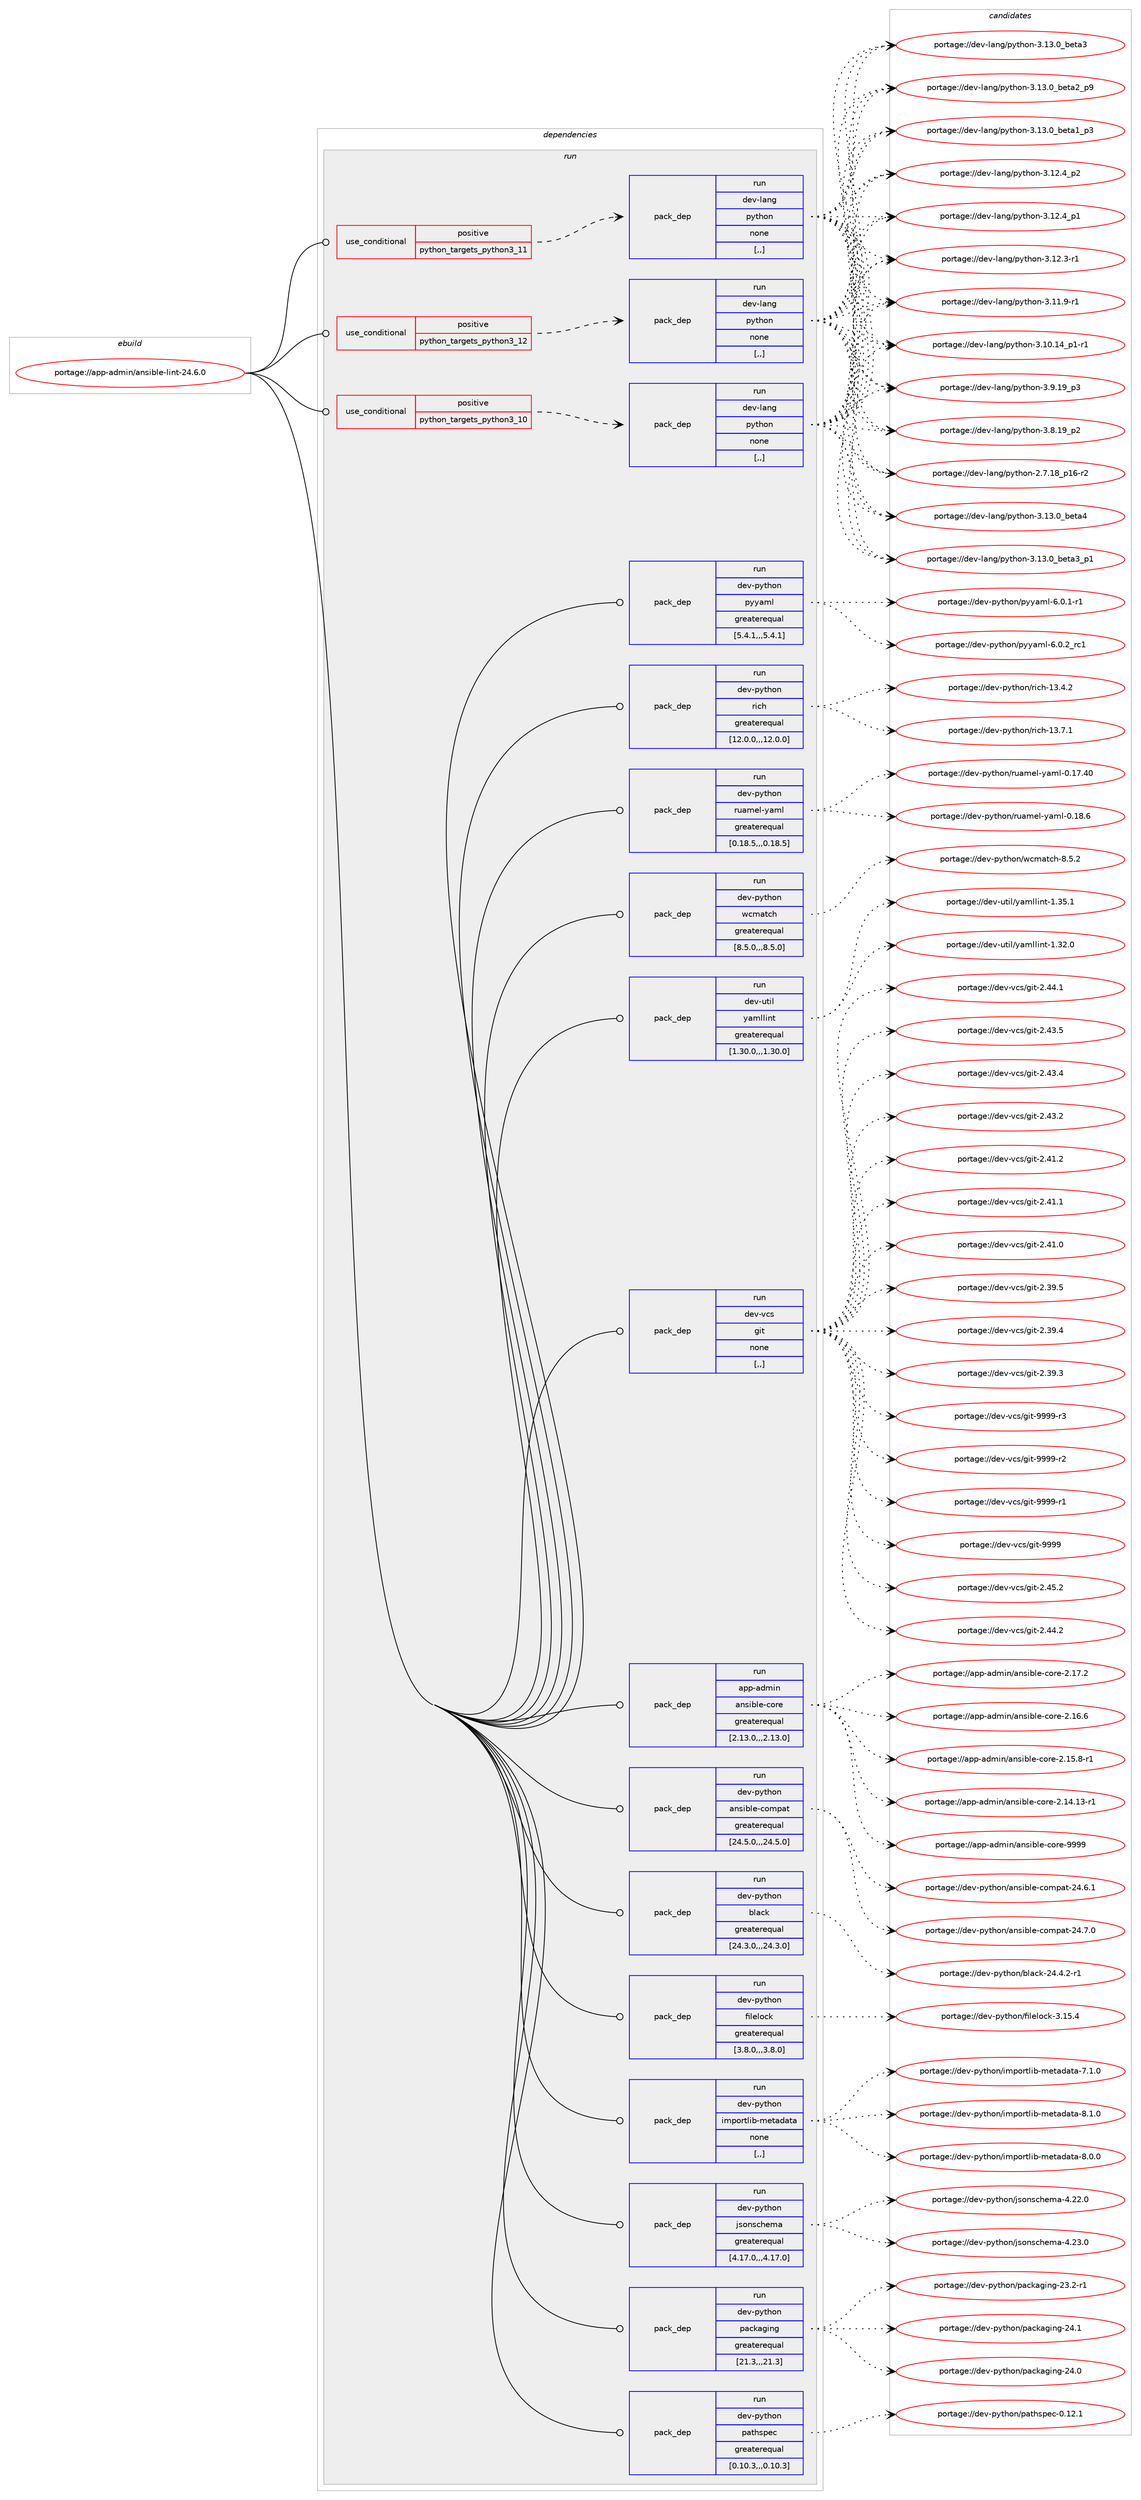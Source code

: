 digraph prolog {

# *************
# Graph options
# *************

newrank=true;
concentrate=true;
compound=true;
graph [rankdir=LR,fontname=Helvetica,fontsize=10,ranksep=1.5];#, ranksep=2.5, nodesep=0.2];
edge  [arrowhead=vee];
node  [fontname=Helvetica,fontsize=10];

# **********
# The ebuild
# **********

subgraph cluster_leftcol {
color=gray;
label=<<i>ebuild</i>>;
id [label="portage://app-admin/ansible-lint-24.6.0", color=red, width=4, href="../app-admin/ansible-lint-24.6.0.svg"];
}

# ****************
# The dependencies
# ****************

subgraph cluster_midcol {
color=gray;
label=<<i>dependencies</i>>;
subgraph cluster_compile {
fillcolor="#eeeeee";
style=filled;
label=<<i>compile</i>>;
}
subgraph cluster_compileandrun {
fillcolor="#eeeeee";
style=filled;
label=<<i>compile and run</i>>;
}
subgraph cluster_run {
fillcolor="#eeeeee";
style=filled;
label=<<i>run</i>>;
subgraph cond238 {
dependency1382 [label=<<TABLE BORDER="0" CELLBORDER="1" CELLSPACING="0" CELLPADDING="4"><TR><TD ROWSPAN="3" CELLPADDING="10">use_conditional</TD></TR><TR><TD>positive</TD></TR><TR><TD>python_targets_python3_10</TD></TR></TABLE>>, shape=none, color=red];
subgraph pack1141 {
dependency1383 [label=<<TABLE BORDER="0" CELLBORDER="1" CELLSPACING="0" CELLPADDING="4" WIDTH="220"><TR><TD ROWSPAN="6" CELLPADDING="30">pack_dep</TD></TR><TR><TD WIDTH="110">run</TD></TR><TR><TD>dev-lang</TD></TR><TR><TD>python</TD></TR><TR><TD>none</TD></TR><TR><TD>[,,]</TD></TR></TABLE>>, shape=none, color=blue];
}
dependency1382:e -> dependency1383:w [weight=20,style="dashed",arrowhead="vee"];
}
id:e -> dependency1382:w [weight=20,style="solid",arrowhead="odot"];
subgraph cond239 {
dependency1384 [label=<<TABLE BORDER="0" CELLBORDER="1" CELLSPACING="0" CELLPADDING="4"><TR><TD ROWSPAN="3" CELLPADDING="10">use_conditional</TD></TR><TR><TD>positive</TD></TR><TR><TD>python_targets_python3_11</TD></TR></TABLE>>, shape=none, color=red];
subgraph pack1142 {
dependency1385 [label=<<TABLE BORDER="0" CELLBORDER="1" CELLSPACING="0" CELLPADDING="4" WIDTH="220"><TR><TD ROWSPAN="6" CELLPADDING="30">pack_dep</TD></TR><TR><TD WIDTH="110">run</TD></TR><TR><TD>dev-lang</TD></TR><TR><TD>python</TD></TR><TR><TD>none</TD></TR><TR><TD>[,,]</TD></TR></TABLE>>, shape=none, color=blue];
}
dependency1384:e -> dependency1385:w [weight=20,style="dashed",arrowhead="vee"];
}
id:e -> dependency1384:w [weight=20,style="solid",arrowhead="odot"];
subgraph cond240 {
dependency1386 [label=<<TABLE BORDER="0" CELLBORDER="1" CELLSPACING="0" CELLPADDING="4"><TR><TD ROWSPAN="3" CELLPADDING="10">use_conditional</TD></TR><TR><TD>positive</TD></TR><TR><TD>python_targets_python3_12</TD></TR></TABLE>>, shape=none, color=red];
subgraph pack1143 {
dependency1387 [label=<<TABLE BORDER="0" CELLBORDER="1" CELLSPACING="0" CELLPADDING="4" WIDTH="220"><TR><TD ROWSPAN="6" CELLPADDING="30">pack_dep</TD></TR><TR><TD WIDTH="110">run</TD></TR><TR><TD>dev-lang</TD></TR><TR><TD>python</TD></TR><TR><TD>none</TD></TR><TR><TD>[,,]</TD></TR></TABLE>>, shape=none, color=blue];
}
dependency1386:e -> dependency1387:w [weight=20,style="dashed",arrowhead="vee"];
}
id:e -> dependency1386:w [weight=20,style="solid",arrowhead="odot"];
subgraph pack1144 {
dependency1388 [label=<<TABLE BORDER="0" CELLBORDER="1" CELLSPACING="0" CELLPADDING="4" WIDTH="220"><TR><TD ROWSPAN="6" CELLPADDING="30">pack_dep</TD></TR><TR><TD WIDTH="110">run</TD></TR><TR><TD>app-admin</TD></TR><TR><TD>ansible-core</TD></TR><TR><TD>greaterequal</TD></TR><TR><TD>[2.13.0,,,2.13.0]</TD></TR></TABLE>>, shape=none, color=blue];
}
id:e -> dependency1388:w [weight=20,style="solid",arrowhead="odot"];
subgraph pack1145 {
dependency1389 [label=<<TABLE BORDER="0" CELLBORDER="1" CELLSPACING="0" CELLPADDING="4" WIDTH="220"><TR><TD ROWSPAN="6" CELLPADDING="30">pack_dep</TD></TR><TR><TD WIDTH="110">run</TD></TR><TR><TD>dev-python</TD></TR><TR><TD>ansible-compat</TD></TR><TR><TD>greaterequal</TD></TR><TR><TD>[24.5.0,,,24.5.0]</TD></TR></TABLE>>, shape=none, color=blue];
}
id:e -> dependency1389:w [weight=20,style="solid",arrowhead="odot"];
subgraph pack1146 {
dependency1390 [label=<<TABLE BORDER="0" CELLBORDER="1" CELLSPACING="0" CELLPADDING="4" WIDTH="220"><TR><TD ROWSPAN="6" CELLPADDING="30">pack_dep</TD></TR><TR><TD WIDTH="110">run</TD></TR><TR><TD>dev-python</TD></TR><TR><TD>black</TD></TR><TR><TD>greaterequal</TD></TR><TR><TD>[24.3.0,,,24.3.0]</TD></TR></TABLE>>, shape=none, color=blue];
}
id:e -> dependency1390:w [weight=20,style="solid",arrowhead="odot"];
subgraph pack1147 {
dependency1391 [label=<<TABLE BORDER="0" CELLBORDER="1" CELLSPACING="0" CELLPADDING="4" WIDTH="220"><TR><TD ROWSPAN="6" CELLPADDING="30">pack_dep</TD></TR><TR><TD WIDTH="110">run</TD></TR><TR><TD>dev-python</TD></TR><TR><TD>filelock</TD></TR><TR><TD>greaterequal</TD></TR><TR><TD>[3.8.0,,,3.8.0]</TD></TR></TABLE>>, shape=none, color=blue];
}
id:e -> dependency1391:w [weight=20,style="solid",arrowhead="odot"];
subgraph pack1148 {
dependency1392 [label=<<TABLE BORDER="0" CELLBORDER="1" CELLSPACING="0" CELLPADDING="4" WIDTH="220"><TR><TD ROWSPAN="6" CELLPADDING="30">pack_dep</TD></TR><TR><TD WIDTH="110">run</TD></TR><TR><TD>dev-python</TD></TR><TR><TD>importlib-metadata</TD></TR><TR><TD>none</TD></TR><TR><TD>[,,]</TD></TR></TABLE>>, shape=none, color=blue];
}
id:e -> dependency1392:w [weight=20,style="solid",arrowhead="odot"];
subgraph pack1149 {
dependency1393 [label=<<TABLE BORDER="0" CELLBORDER="1" CELLSPACING="0" CELLPADDING="4" WIDTH="220"><TR><TD ROWSPAN="6" CELLPADDING="30">pack_dep</TD></TR><TR><TD WIDTH="110">run</TD></TR><TR><TD>dev-python</TD></TR><TR><TD>jsonschema</TD></TR><TR><TD>greaterequal</TD></TR><TR><TD>[4.17.0,,,4.17.0]</TD></TR></TABLE>>, shape=none, color=blue];
}
id:e -> dependency1393:w [weight=20,style="solid",arrowhead="odot"];
subgraph pack1150 {
dependency1394 [label=<<TABLE BORDER="0" CELLBORDER="1" CELLSPACING="0" CELLPADDING="4" WIDTH="220"><TR><TD ROWSPAN="6" CELLPADDING="30">pack_dep</TD></TR><TR><TD WIDTH="110">run</TD></TR><TR><TD>dev-python</TD></TR><TR><TD>packaging</TD></TR><TR><TD>greaterequal</TD></TR><TR><TD>[21.3,,,21.3]</TD></TR></TABLE>>, shape=none, color=blue];
}
id:e -> dependency1394:w [weight=20,style="solid",arrowhead="odot"];
subgraph pack1151 {
dependency1395 [label=<<TABLE BORDER="0" CELLBORDER="1" CELLSPACING="0" CELLPADDING="4" WIDTH="220"><TR><TD ROWSPAN="6" CELLPADDING="30">pack_dep</TD></TR><TR><TD WIDTH="110">run</TD></TR><TR><TD>dev-python</TD></TR><TR><TD>pathspec</TD></TR><TR><TD>greaterequal</TD></TR><TR><TD>[0.10.3,,,0.10.3]</TD></TR></TABLE>>, shape=none, color=blue];
}
id:e -> dependency1395:w [weight=20,style="solid",arrowhead="odot"];
subgraph pack1152 {
dependency1396 [label=<<TABLE BORDER="0" CELLBORDER="1" CELLSPACING="0" CELLPADDING="4" WIDTH="220"><TR><TD ROWSPAN="6" CELLPADDING="30">pack_dep</TD></TR><TR><TD WIDTH="110">run</TD></TR><TR><TD>dev-python</TD></TR><TR><TD>pyyaml</TD></TR><TR><TD>greaterequal</TD></TR><TR><TD>[5.4.1,,,5.4.1]</TD></TR></TABLE>>, shape=none, color=blue];
}
id:e -> dependency1396:w [weight=20,style="solid",arrowhead="odot"];
subgraph pack1153 {
dependency1397 [label=<<TABLE BORDER="0" CELLBORDER="1" CELLSPACING="0" CELLPADDING="4" WIDTH="220"><TR><TD ROWSPAN="6" CELLPADDING="30">pack_dep</TD></TR><TR><TD WIDTH="110">run</TD></TR><TR><TD>dev-python</TD></TR><TR><TD>rich</TD></TR><TR><TD>greaterequal</TD></TR><TR><TD>[12.0.0,,,12.0.0]</TD></TR></TABLE>>, shape=none, color=blue];
}
id:e -> dependency1397:w [weight=20,style="solid",arrowhead="odot"];
subgraph pack1154 {
dependency1398 [label=<<TABLE BORDER="0" CELLBORDER="1" CELLSPACING="0" CELLPADDING="4" WIDTH="220"><TR><TD ROWSPAN="6" CELLPADDING="30">pack_dep</TD></TR><TR><TD WIDTH="110">run</TD></TR><TR><TD>dev-python</TD></TR><TR><TD>ruamel-yaml</TD></TR><TR><TD>greaterequal</TD></TR><TR><TD>[0.18.5,,,0.18.5]</TD></TR></TABLE>>, shape=none, color=blue];
}
id:e -> dependency1398:w [weight=20,style="solid",arrowhead="odot"];
subgraph pack1155 {
dependency1399 [label=<<TABLE BORDER="0" CELLBORDER="1" CELLSPACING="0" CELLPADDING="4" WIDTH="220"><TR><TD ROWSPAN="6" CELLPADDING="30">pack_dep</TD></TR><TR><TD WIDTH="110">run</TD></TR><TR><TD>dev-python</TD></TR><TR><TD>wcmatch</TD></TR><TR><TD>greaterequal</TD></TR><TR><TD>[8.5.0,,,8.5.0]</TD></TR></TABLE>>, shape=none, color=blue];
}
id:e -> dependency1399:w [weight=20,style="solid",arrowhead="odot"];
subgraph pack1156 {
dependency1400 [label=<<TABLE BORDER="0" CELLBORDER="1" CELLSPACING="0" CELLPADDING="4" WIDTH="220"><TR><TD ROWSPAN="6" CELLPADDING="30">pack_dep</TD></TR><TR><TD WIDTH="110">run</TD></TR><TR><TD>dev-util</TD></TR><TR><TD>yamllint</TD></TR><TR><TD>greaterequal</TD></TR><TR><TD>[1.30.0,,,1.30.0]</TD></TR></TABLE>>, shape=none, color=blue];
}
id:e -> dependency1400:w [weight=20,style="solid",arrowhead="odot"];
subgraph pack1157 {
dependency1401 [label=<<TABLE BORDER="0" CELLBORDER="1" CELLSPACING="0" CELLPADDING="4" WIDTH="220"><TR><TD ROWSPAN="6" CELLPADDING="30">pack_dep</TD></TR><TR><TD WIDTH="110">run</TD></TR><TR><TD>dev-vcs</TD></TR><TR><TD>git</TD></TR><TR><TD>none</TD></TR><TR><TD>[,,]</TD></TR></TABLE>>, shape=none, color=blue];
}
id:e -> dependency1401:w [weight=20,style="solid",arrowhead="odot"];
}
}

# **************
# The candidates
# **************

subgraph cluster_choices {
rank=same;
color=gray;
label=<<i>candidates</i>>;

subgraph choice1141 {
color=black;
nodesep=1;
choice1001011184510897110103471121211161041111104551464951464895981011169752 [label="portage://dev-lang/python-3.13.0_beta4", color=red, width=4,href="../dev-lang/python-3.13.0_beta4.svg"];
choice10010111845108971101034711212111610411111045514649514648959810111697519511249 [label="portage://dev-lang/python-3.13.0_beta3_p1", color=red, width=4,href="../dev-lang/python-3.13.0_beta3_p1.svg"];
choice1001011184510897110103471121211161041111104551464951464895981011169751 [label="portage://dev-lang/python-3.13.0_beta3", color=red, width=4,href="../dev-lang/python-3.13.0_beta3.svg"];
choice10010111845108971101034711212111610411111045514649514648959810111697509511257 [label="portage://dev-lang/python-3.13.0_beta2_p9", color=red, width=4,href="../dev-lang/python-3.13.0_beta2_p9.svg"];
choice10010111845108971101034711212111610411111045514649514648959810111697499511251 [label="portage://dev-lang/python-3.13.0_beta1_p3", color=red, width=4,href="../dev-lang/python-3.13.0_beta1_p3.svg"];
choice100101118451089711010347112121116104111110455146495046529511250 [label="portage://dev-lang/python-3.12.4_p2", color=red, width=4,href="../dev-lang/python-3.12.4_p2.svg"];
choice100101118451089711010347112121116104111110455146495046529511249 [label="portage://dev-lang/python-3.12.4_p1", color=red, width=4,href="../dev-lang/python-3.12.4_p1.svg"];
choice100101118451089711010347112121116104111110455146495046514511449 [label="portage://dev-lang/python-3.12.3-r1", color=red, width=4,href="../dev-lang/python-3.12.3-r1.svg"];
choice100101118451089711010347112121116104111110455146494946574511449 [label="portage://dev-lang/python-3.11.9-r1", color=red, width=4,href="../dev-lang/python-3.11.9-r1.svg"];
choice100101118451089711010347112121116104111110455146494846495295112494511449 [label="portage://dev-lang/python-3.10.14_p1-r1", color=red, width=4,href="../dev-lang/python-3.10.14_p1-r1.svg"];
choice100101118451089711010347112121116104111110455146574649579511251 [label="portage://dev-lang/python-3.9.19_p3", color=red, width=4,href="../dev-lang/python-3.9.19_p3.svg"];
choice100101118451089711010347112121116104111110455146564649579511250 [label="portage://dev-lang/python-3.8.19_p2", color=red, width=4,href="../dev-lang/python-3.8.19_p2.svg"];
choice100101118451089711010347112121116104111110455046554649569511249544511450 [label="portage://dev-lang/python-2.7.18_p16-r2", color=red, width=4,href="../dev-lang/python-2.7.18_p16-r2.svg"];
dependency1383:e -> choice1001011184510897110103471121211161041111104551464951464895981011169752:w [style=dotted,weight="100"];
dependency1383:e -> choice10010111845108971101034711212111610411111045514649514648959810111697519511249:w [style=dotted,weight="100"];
dependency1383:e -> choice1001011184510897110103471121211161041111104551464951464895981011169751:w [style=dotted,weight="100"];
dependency1383:e -> choice10010111845108971101034711212111610411111045514649514648959810111697509511257:w [style=dotted,weight="100"];
dependency1383:e -> choice10010111845108971101034711212111610411111045514649514648959810111697499511251:w [style=dotted,weight="100"];
dependency1383:e -> choice100101118451089711010347112121116104111110455146495046529511250:w [style=dotted,weight="100"];
dependency1383:e -> choice100101118451089711010347112121116104111110455146495046529511249:w [style=dotted,weight="100"];
dependency1383:e -> choice100101118451089711010347112121116104111110455146495046514511449:w [style=dotted,weight="100"];
dependency1383:e -> choice100101118451089711010347112121116104111110455146494946574511449:w [style=dotted,weight="100"];
dependency1383:e -> choice100101118451089711010347112121116104111110455146494846495295112494511449:w [style=dotted,weight="100"];
dependency1383:e -> choice100101118451089711010347112121116104111110455146574649579511251:w [style=dotted,weight="100"];
dependency1383:e -> choice100101118451089711010347112121116104111110455146564649579511250:w [style=dotted,weight="100"];
dependency1383:e -> choice100101118451089711010347112121116104111110455046554649569511249544511450:w [style=dotted,weight="100"];
}
subgraph choice1142 {
color=black;
nodesep=1;
choice1001011184510897110103471121211161041111104551464951464895981011169752 [label="portage://dev-lang/python-3.13.0_beta4", color=red, width=4,href="../dev-lang/python-3.13.0_beta4.svg"];
choice10010111845108971101034711212111610411111045514649514648959810111697519511249 [label="portage://dev-lang/python-3.13.0_beta3_p1", color=red, width=4,href="../dev-lang/python-3.13.0_beta3_p1.svg"];
choice1001011184510897110103471121211161041111104551464951464895981011169751 [label="portage://dev-lang/python-3.13.0_beta3", color=red, width=4,href="../dev-lang/python-3.13.0_beta3.svg"];
choice10010111845108971101034711212111610411111045514649514648959810111697509511257 [label="portage://dev-lang/python-3.13.0_beta2_p9", color=red, width=4,href="../dev-lang/python-3.13.0_beta2_p9.svg"];
choice10010111845108971101034711212111610411111045514649514648959810111697499511251 [label="portage://dev-lang/python-3.13.0_beta1_p3", color=red, width=4,href="../dev-lang/python-3.13.0_beta1_p3.svg"];
choice100101118451089711010347112121116104111110455146495046529511250 [label="portage://dev-lang/python-3.12.4_p2", color=red, width=4,href="../dev-lang/python-3.12.4_p2.svg"];
choice100101118451089711010347112121116104111110455146495046529511249 [label="portage://dev-lang/python-3.12.4_p1", color=red, width=4,href="../dev-lang/python-3.12.4_p1.svg"];
choice100101118451089711010347112121116104111110455146495046514511449 [label="portage://dev-lang/python-3.12.3-r1", color=red, width=4,href="../dev-lang/python-3.12.3-r1.svg"];
choice100101118451089711010347112121116104111110455146494946574511449 [label="portage://dev-lang/python-3.11.9-r1", color=red, width=4,href="../dev-lang/python-3.11.9-r1.svg"];
choice100101118451089711010347112121116104111110455146494846495295112494511449 [label="portage://dev-lang/python-3.10.14_p1-r1", color=red, width=4,href="../dev-lang/python-3.10.14_p1-r1.svg"];
choice100101118451089711010347112121116104111110455146574649579511251 [label="portage://dev-lang/python-3.9.19_p3", color=red, width=4,href="../dev-lang/python-3.9.19_p3.svg"];
choice100101118451089711010347112121116104111110455146564649579511250 [label="portage://dev-lang/python-3.8.19_p2", color=red, width=4,href="../dev-lang/python-3.8.19_p2.svg"];
choice100101118451089711010347112121116104111110455046554649569511249544511450 [label="portage://dev-lang/python-2.7.18_p16-r2", color=red, width=4,href="../dev-lang/python-2.7.18_p16-r2.svg"];
dependency1385:e -> choice1001011184510897110103471121211161041111104551464951464895981011169752:w [style=dotted,weight="100"];
dependency1385:e -> choice10010111845108971101034711212111610411111045514649514648959810111697519511249:w [style=dotted,weight="100"];
dependency1385:e -> choice1001011184510897110103471121211161041111104551464951464895981011169751:w [style=dotted,weight="100"];
dependency1385:e -> choice10010111845108971101034711212111610411111045514649514648959810111697509511257:w [style=dotted,weight="100"];
dependency1385:e -> choice10010111845108971101034711212111610411111045514649514648959810111697499511251:w [style=dotted,weight="100"];
dependency1385:e -> choice100101118451089711010347112121116104111110455146495046529511250:w [style=dotted,weight="100"];
dependency1385:e -> choice100101118451089711010347112121116104111110455146495046529511249:w [style=dotted,weight="100"];
dependency1385:e -> choice100101118451089711010347112121116104111110455146495046514511449:w [style=dotted,weight="100"];
dependency1385:e -> choice100101118451089711010347112121116104111110455146494946574511449:w [style=dotted,weight="100"];
dependency1385:e -> choice100101118451089711010347112121116104111110455146494846495295112494511449:w [style=dotted,weight="100"];
dependency1385:e -> choice100101118451089711010347112121116104111110455146574649579511251:w [style=dotted,weight="100"];
dependency1385:e -> choice100101118451089711010347112121116104111110455146564649579511250:w [style=dotted,weight="100"];
dependency1385:e -> choice100101118451089711010347112121116104111110455046554649569511249544511450:w [style=dotted,weight="100"];
}
subgraph choice1143 {
color=black;
nodesep=1;
choice1001011184510897110103471121211161041111104551464951464895981011169752 [label="portage://dev-lang/python-3.13.0_beta4", color=red, width=4,href="../dev-lang/python-3.13.0_beta4.svg"];
choice10010111845108971101034711212111610411111045514649514648959810111697519511249 [label="portage://dev-lang/python-3.13.0_beta3_p1", color=red, width=4,href="../dev-lang/python-3.13.0_beta3_p1.svg"];
choice1001011184510897110103471121211161041111104551464951464895981011169751 [label="portage://dev-lang/python-3.13.0_beta3", color=red, width=4,href="../dev-lang/python-3.13.0_beta3.svg"];
choice10010111845108971101034711212111610411111045514649514648959810111697509511257 [label="portage://dev-lang/python-3.13.0_beta2_p9", color=red, width=4,href="../dev-lang/python-3.13.0_beta2_p9.svg"];
choice10010111845108971101034711212111610411111045514649514648959810111697499511251 [label="portage://dev-lang/python-3.13.0_beta1_p3", color=red, width=4,href="../dev-lang/python-3.13.0_beta1_p3.svg"];
choice100101118451089711010347112121116104111110455146495046529511250 [label="portage://dev-lang/python-3.12.4_p2", color=red, width=4,href="../dev-lang/python-3.12.4_p2.svg"];
choice100101118451089711010347112121116104111110455146495046529511249 [label="portage://dev-lang/python-3.12.4_p1", color=red, width=4,href="../dev-lang/python-3.12.4_p1.svg"];
choice100101118451089711010347112121116104111110455146495046514511449 [label="portage://dev-lang/python-3.12.3-r1", color=red, width=4,href="../dev-lang/python-3.12.3-r1.svg"];
choice100101118451089711010347112121116104111110455146494946574511449 [label="portage://dev-lang/python-3.11.9-r1", color=red, width=4,href="../dev-lang/python-3.11.9-r1.svg"];
choice100101118451089711010347112121116104111110455146494846495295112494511449 [label="portage://dev-lang/python-3.10.14_p1-r1", color=red, width=4,href="../dev-lang/python-3.10.14_p1-r1.svg"];
choice100101118451089711010347112121116104111110455146574649579511251 [label="portage://dev-lang/python-3.9.19_p3", color=red, width=4,href="../dev-lang/python-3.9.19_p3.svg"];
choice100101118451089711010347112121116104111110455146564649579511250 [label="portage://dev-lang/python-3.8.19_p2", color=red, width=4,href="../dev-lang/python-3.8.19_p2.svg"];
choice100101118451089711010347112121116104111110455046554649569511249544511450 [label="portage://dev-lang/python-2.7.18_p16-r2", color=red, width=4,href="../dev-lang/python-2.7.18_p16-r2.svg"];
dependency1387:e -> choice1001011184510897110103471121211161041111104551464951464895981011169752:w [style=dotted,weight="100"];
dependency1387:e -> choice10010111845108971101034711212111610411111045514649514648959810111697519511249:w [style=dotted,weight="100"];
dependency1387:e -> choice1001011184510897110103471121211161041111104551464951464895981011169751:w [style=dotted,weight="100"];
dependency1387:e -> choice10010111845108971101034711212111610411111045514649514648959810111697509511257:w [style=dotted,weight="100"];
dependency1387:e -> choice10010111845108971101034711212111610411111045514649514648959810111697499511251:w [style=dotted,weight="100"];
dependency1387:e -> choice100101118451089711010347112121116104111110455146495046529511250:w [style=dotted,weight="100"];
dependency1387:e -> choice100101118451089711010347112121116104111110455146495046529511249:w [style=dotted,weight="100"];
dependency1387:e -> choice100101118451089711010347112121116104111110455146495046514511449:w [style=dotted,weight="100"];
dependency1387:e -> choice100101118451089711010347112121116104111110455146494946574511449:w [style=dotted,weight="100"];
dependency1387:e -> choice100101118451089711010347112121116104111110455146494846495295112494511449:w [style=dotted,weight="100"];
dependency1387:e -> choice100101118451089711010347112121116104111110455146574649579511251:w [style=dotted,weight="100"];
dependency1387:e -> choice100101118451089711010347112121116104111110455146564649579511250:w [style=dotted,weight="100"];
dependency1387:e -> choice100101118451089711010347112121116104111110455046554649569511249544511450:w [style=dotted,weight="100"];
}
subgraph choice1144 {
color=black;
nodesep=1;
choice97112112459710010910511047971101151059810810145991111141014557575757 [label="portage://app-admin/ansible-core-9999", color=red, width=4,href="../app-admin/ansible-core-9999.svg"];
choice971121124597100109105110479711011510598108101459911111410145504649554650 [label="portage://app-admin/ansible-core-2.17.2", color=red, width=4,href="../app-admin/ansible-core-2.17.2.svg"];
choice971121124597100109105110479711011510598108101459911111410145504649544654 [label="portage://app-admin/ansible-core-2.16.6", color=red, width=4,href="../app-admin/ansible-core-2.16.6.svg"];
choice9711211245971001091051104797110115105981081014599111114101455046495346564511449 [label="portage://app-admin/ansible-core-2.15.8-r1", color=red, width=4,href="../app-admin/ansible-core-2.15.8-r1.svg"];
choice971121124597100109105110479711011510598108101459911111410145504649524649514511449 [label="portage://app-admin/ansible-core-2.14.13-r1", color=red, width=4,href="../app-admin/ansible-core-2.14.13-r1.svg"];
dependency1388:e -> choice97112112459710010910511047971101151059810810145991111141014557575757:w [style=dotted,weight="100"];
dependency1388:e -> choice971121124597100109105110479711011510598108101459911111410145504649554650:w [style=dotted,weight="100"];
dependency1388:e -> choice971121124597100109105110479711011510598108101459911111410145504649544654:w [style=dotted,weight="100"];
dependency1388:e -> choice9711211245971001091051104797110115105981081014599111114101455046495346564511449:w [style=dotted,weight="100"];
dependency1388:e -> choice971121124597100109105110479711011510598108101459911111410145504649524649514511449:w [style=dotted,weight="100"];
}
subgraph choice1145 {
color=black;
nodesep=1;
choice1001011184511212111610411111047971101151059810810145991111091129711645505246554648 [label="portage://dev-python/ansible-compat-24.7.0", color=red, width=4,href="../dev-python/ansible-compat-24.7.0.svg"];
choice1001011184511212111610411111047971101151059810810145991111091129711645505246544649 [label="portage://dev-python/ansible-compat-24.6.1", color=red, width=4,href="../dev-python/ansible-compat-24.6.1.svg"];
dependency1389:e -> choice1001011184511212111610411111047971101151059810810145991111091129711645505246554648:w [style=dotted,weight="100"];
dependency1389:e -> choice1001011184511212111610411111047971101151059810810145991111091129711645505246544649:w [style=dotted,weight="100"];
}
subgraph choice1146 {
color=black;
nodesep=1;
choice1001011184511212111610411111047981089799107455052465246504511449 [label="portage://dev-python/black-24.4.2-r1", color=red, width=4,href="../dev-python/black-24.4.2-r1.svg"];
dependency1390:e -> choice1001011184511212111610411111047981089799107455052465246504511449:w [style=dotted,weight="100"];
}
subgraph choice1147 {
color=black;
nodesep=1;
choice10010111845112121116104111110471021051081011081119910745514649534652 [label="portage://dev-python/filelock-3.15.4", color=red, width=4,href="../dev-python/filelock-3.15.4.svg"];
dependency1391:e -> choice10010111845112121116104111110471021051081011081119910745514649534652:w [style=dotted,weight="100"];
}
subgraph choice1148 {
color=black;
nodesep=1;
choice10010111845112121116104111110471051091121111141161081059845109101116971009711697455646494648 [label="portage://dev-python/importlib-metadata-8.1.0", color=red, width=4,href="../dev-python/importlib-metadata-8.1.0.svg"];
choice10010111845112121116104111110471051091121111141161081059845109101116971009711697455646484648 [label="portage://dev-python/importlib-metadata-8.0.0", color=red, width=4,href="../dev-python/importlib-metadata-8.0.0.svg"];
choice10010111845112121116104111110471051091121111141161081059845109101116971009711697455546494648 [label="portage://dev-python/importlib-metadata-7.1.0", color=red, width=4,href="../dev-python/importlib-metadata-7.1.0.svg"];
dependency1392:e -> choice10010111845112121116104111110471051091121111141161081059845109101116971009711697455646494648:w [style=dotted,weight="100"];
dependency1392:e -> choice10010111845112121116104111110471051091121111141161081059845109101116971009711697455646484648:w [style=dotted,weight="100"];
dependency1392:e -> choice10010111845112121116104111110471051091121111141161081059845109101116971009711697455546494648:w [style=dotted,weight="100"];
}
subgraph choice1149 {
color=black;
nodesep=1;
choice1001011184511212111610411111047106115111110115991041011099745524650514648 [label="portage://dev-python/jsonschema-4.23.0", color=red, width=4,href="../dev-python/jsonschema-4.23.0.svg"];
choice1001011184511212111610411111047106115111110115991041011099745524650504648 [label="portage://dev-python/jsonschema-4.22.0", color=red, width=4,href="../dev-python/jsonschema-4.22.0.svg"];
dependency1393:e -> choice1001011184511212111610411111047106115111110115991041011099745524650514648:w [style=dotted,weight="100"];
dependency1393:e -> choice1001011184511212111610411111047106115111110115991041011099745524650504648:w [style=dotted,weight="100"];
}
subgraph choice1150 {
color=black;
nodesep=1;
choice10010111845112121116104111110471129799107971031051101034550524649 [label="portage://dev-python/packaging-24.1", color=red, width=4,href="../dev-python/packaging-24.1.svg"];
choice10010111845112121116104111110471129799107971031051101034550524648 [label="portage://dev-python/packaging-24.0", color=red, width=4,href="../dev-python/packaging-24.0.svg"];
choice100101118451121211161041111104711297991079710310511010345505146504511449 [label="portage://dev-python/packaging-23.2-r1", color=red, width=4,href="../dev-python/packaging-23.2-r1.svg"];
dependency1394:e -> choice10010111845112121116104111110471129799107971031051101034550524649:w [style=dotted,weight="100"];
dependency1394:e -> choice10010111845112121116104111110471129799107971031051101034550524648:w [style=dotted,weight="100"];
dependency1394:e -> choice100101118451121211161041111104711297991079710310511010345505146504511449:w [style=dotted,weight="100"];
}
subgraph choice1151 {
color=black;
nodesep=1;
choice1001011184511212111610411111047112971161041151121019945484649504649 [label="portage://dev-python/pathspec-0.12.1", color=red, width=4,href="../dev-python/pathspec-0.12.1.svg"];
dependency1395:e -> choice1001011184511212111610411111047112971161041151121019945484649504649:w [style=dotted,weight="100"];
}
subgraph choice1152 {
color=black;
nodesep=1;
choice100101118451121211161041111104711212112197109108455446484650951149949 [label="portage://dev-python/pyyaml-6.0.2_rc1", color=red, width=4,href="../dev-python/pyyaml-6.0.2_rc1.svg"];
choice1001011184511212111610411111047112121121971091084554464846494511449 [label="portage://dev-python/pyyaml-6.0.1-r1", color=red, width=4,href="../dev-python/pyyaml-6.0.1-r1.svg"];
dependency1396:e -> choice100101118451121211161041111104711212112197109108455446484650951149949:w [style=dotted,weight="100"];
dependency1396:e -> choice1001011184511212111610411111047112121121971091084554464846494511449:w [style=dotted,weight="100"];
}
subgraph choice1153 {
color=black;
nodesep=1;
choice10010111845112121116104111110471141059910445495146554649 [label="portage://dev-python/rich-13.7.1", color=red, width=4,href="../dev-python/rich-13.7.1.svg"];
choice10010111845112121116104111110471141059910445495146524650 [label="portage://dev-python/rich-13.4.2", color=red, width=4,href="../dev-python/rich-13.4.2.svg"];
dependency1397:e -> choice10010111845112121116104111110471141059910445495146554649:w [style=dotted,weight="100"];
dependency1397:e -> choice10010111845112121116104111110471141059910445495146524650:w [style=dotted,weight="100"];
}
subgraph choice1154 {
color=black;
nodesep=1;
choice100101118451121211161041111104711411797109101108451219710910845484649564654 [label="portage://dev-python/ruamel-yaml-0.18.6", color=red, width=4,href="../dev-python/ruamel-yaml-0.18.6.svg"];
choice10010111845112121116104111110471141179710910110845121971091084548464955465248 [label="portage://dev-python/ruamel-yaml-0.17.40", color=red, width=4,href="../dev-python/ruamel-yaml-0.17.40.svg"];
dependency1398:e -> choice100101118451121211161041111104711411797109101108451219710910845484649564654:w [style=dotted,weight="100"];
dependency1398:e -> choice10010111845112121116104111110471141179710910110845121971091084548464955465248:w [style=dotted,weight="100"];
}
subgraph choice1155 {
color=black;
nodesep=1;
choice1001011184511212111610411111047119991099711699104455646534650 [label="portage://dev-python/wcmatch-8.5.2", color=red, width=4,href="../dev-python/wcmatch-8.5.2.svg"];
dependency1399:e -> choice1001011184511212111610411111047119991099711699104455646534650:w [style=dotted,weight="100"];
}
subgraph choice1156 {
color=black;
nodesep=1;
choice10010111845117116105108471219710910810810511011645494651534649 [label="portage://dev-util/yamllint-1.35.1", color=red, width=4,href="../dev-util/yamllint-1.35.1.svg"];
choice10010111845117116105108471219710910810810511011645494651504648 [label="portage://dev-util/yamllint-1.32.0", color=red, width=4,href="../dev-util/yamllint-1.32.0.svg"];
dependency1400:e -> choice10010111845117116105108471219710910810810511011645494651534649:w [style=dotted,weight="100"];
dependency1400:e -> choice10010111845117116105108471219710910810810511011645494651504648:w [style=dotted,weight="100"];
}
subgraph choice1157 {
color=black;
nodesep=1;
choice10010111845118991154710310511645575757574511451 [label="portage://dev-vcs/git-9999-r3", color=red, width=4,href="../dev-vcs/git-9999-r3.svg"];
choice10010111845118991154710310511645575757574511450 [label="portage://dev-vcs/git-9999-r2", color=red, width=4,href="../dev-vcs/git-9999-r2.svg"];
choice10010111845118991154710310511645575757574511449 [label="portage://dev-vcs/git-9999-r1", color=red, width=4,href="../dev-vcs/git-9999-r1.svg"];
choice1001011184511899115471031051164557575757 [label="portage://dev-vcs/git-9999", color=red, width=4,href="../dev-vcs/git-9999.svg"];
choice10010111845118991154710310511645504652534650 [label="portage://dev-vcs/git-2.45.2", color=red, width=4,href="../dev-vcs/git-2.45.2.svg"];
choice10010111845118991154710310511645504652524650 [label="portage://dev-vcs/git-2.44.2", color=red, width=4,href="../dev-vcs/git-2.44.2.svg"];
choice10010111845118991154710310511645504652524649 [label="portage://dev-vcs/git-2.44.1", color=red, width=4,href="../dev-vcs/git-2.44.1.svg"];
choice10010111845118991154710310511645504652514653 [label="portage://dev-vcs/git-2.43.5", color=red, width=4,href="../dev-vcs/git-2.43.5.svg"];
choice10010111845118991154710310511645504652514652 [label="portage://dev-vcs/git-2.43.4", color=red, width=4,href="../dev-vcs/git-2.43.4.svg"];
choice10010111845118991154710310511645504652514650 [label="portage://dev-vcs/git-2.43.2", color=red, width=4,href="../dev-vcs/git-2.43.2.svg"];
choice10010111845118991154710310511645504652494650 [label="portage://dev-vcs/git-2.41.2", color=red, width=4,href="../dev-vcs/git-2.41.2.svg"];
choice10010111845118991154710310511645504652494649 [label="portage://dev-vcs/git-2.41.1", color=red, width=4,href="../dev-vcs/git-2.41.1.svg"];
choice10010111845118991154710310511645504652494648 [label="portage://dev-vcs/git-2.41.0", color=red, width=4,href="../dev-vcs/git-2.41.0.svg"];
choice10010111845118991154710310511645504651574653 [label="portage://dev-vcs/git-2.39.5", color=red, width=4,href="../dev-vcs/git-2.39.5.svg"];
choice10010111845118991154710310511645504651574652 [label="portage://dev-vcs/git-2.39.4", color=red, width=4,href="../dev-vcs/git-2.39.4.svg"];
choice10010111845118991154710310511645504651574651 [label="portage://dev-vcs/git-2.39.3", color=red, width=4,href="../dev-vcs/git-2.39.3.svg"];
dependency1401:e -> choice10010111845118991154710310511645575757574511451:w [style=dotted,weight="100"];
dependency1401:e -> choice10010111845118991154710310511645575757574511450:w [style=dotted,weight="100"];
dependency1401:e -> choice10010111845118991154710310511645575757574511449:w [style=dotted,weight="100"];
dependency1401:e -> choice1001011184511899115471031051164557575757:w [style=dotted,weight="100"];
dependency1401:e -> choice10010111845118991154710310511645504652534650:w [style=dotted,weight="100"];
dependency1401:e -> choice10010111845118991154710310511645504652524650:w [style=dotted,weight="100"];
dependency1401:e -> choice10010111845118991154710310511645504652524649:w [style=dotted,weight="100"];
dependency1401:e -> choice10010111845118991154710310511645504652514653:w [style=dotted,weight="100"];
dependency1401:e -> choice10010111845118991154710310511645504652514652:w [style=dotted,weight="100"];
dependency1401:e -> choice10010111845118991154710310511645504652514650:w [style=dotted,weight="100"];
dependency1401:e -> choice10010111845118991154710310511645504652494650:w [style=dotted,weight="100"];
dependency1401:e -> choice10010111845118991154710310511645504652494649:w [style=dotted,weight="100"];
dependency1401:e -> choice10010111845118991154710310511645504652494648:w [style=dotted,weight="100"];
dependency1401:e -> choice10010111845118991154710310511645504651574653:w [style=dotted,weight="100"];
dependency1401:e -> choice10010111845118991154710310511645504651574652:w [style=dotted,weight="100"];
dependency1401:e -> choice10010111845118991154710310511645504651574651:w [style=dotted,weight="100"];
}
}

}
